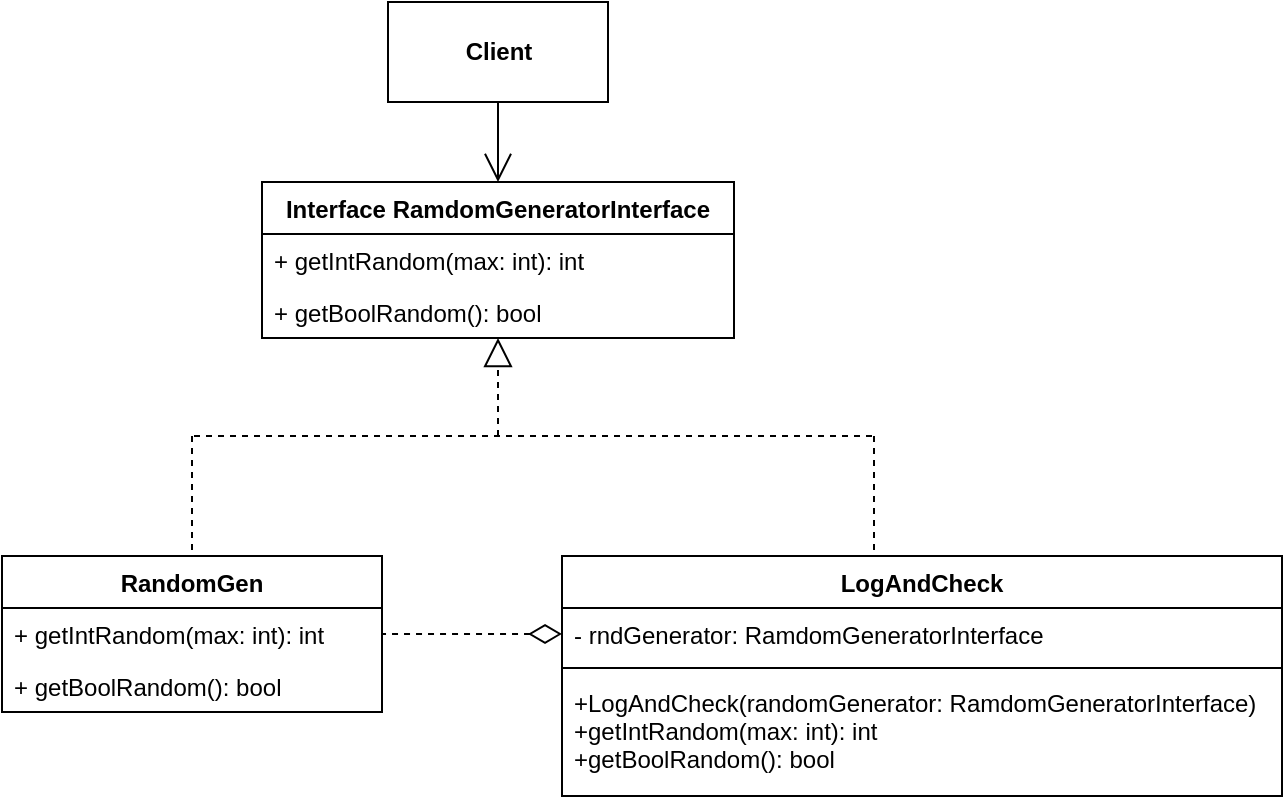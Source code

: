 <mxfile>
    <diagram id="MH7IjCSKnYvuyGCsRJ2q" name="Страница 1">
        <mxGraphModel dx="878" dy="677" grid="1" gridSize="10" guides="1" tooltips="1" connect="1" arrows="1" fold="1" page="1" pageScale="1" pageWidth="827" pageHeight="1169" math="0" shadow="0">
            <root>
                <mxCell id="0"/>
                <mxCell id="1" parent="0"/>
                <mxCell id="0B8XcpLmZeM8LR3Uv71j-1" value="&lt;b&gt;Client&lt;/b&gt;" style="html=1;" parent="1" vertex="1">
                    <mxGeometry x="273" y="110" width="110" height="50" as="geometry"/>
                </mxCell>
                <mxCell id="0B8XcpLmZeM8LR3Uv71j-2" value="Interface RamdomGeneratorInterface" style="swimlane;fontStyle=1;childLayout=stackLayout;horizontal=1;startSize=26;fillColor=none;horizontalStack=0;resizeParent=1;resizeParentMax=0;resizeLast=0;collapsible=1;marginBottom=0;" parent="1" vertex="1">
                    <mxGeometry x="210" y="200" width="236" height="78" as="geometry"/>
                </mxCell>
                <mxCell id="0B8XcpLmZeM8LR3Uv71j-3" value="+ getIntRandom(max: int): int&#10; " style="text;strokeColor=none;fillColor=none;align=left;verticalAlign=top;spacingLeft=4;spacingRight=4;overflow=hidden;rotatable=0;points=[[0,0.5],[1,0.5]];portConstraint=eastwest;" parent="0B8XcpLmZeM8LR3Uv71j-2" vertex="1">
                    <mxGeometry y="26" width="236" height="26" as="geometry"/>
                </mxCell>
                <mxCell id="0B8XcpLmZeM8LR3Uv71j-4" value="+ getBoolRandom(): bool" style="text;strokeColor=none;fillColor=none;align=left;verticalAlign=top;spacingLeft=4;spacingRight=4;overflow=hidden;rotatable=0;points=[[0,0.5],[1,0.5]];portConstraint=eastwest;" parent="0B8XcpLmZeM8LR3Uv71j-2" vertex="1">
                    <mxGeometry y="52" width="236" height="26" as="geometry"/>
                </mxCell>
                <mxCell id="0B8XcpLmZeM8LR3Uv71j-6" value="RandomGen" style="swimlane;fontStyle=1;childLayout=stackLayout;horizontal=1;startSize=26;fillColor=none;horizontalStack=0;resizeParent=1;resizeParentMax=0;resizeLast=0;collapsible=1;marginBottom=0;" parent="1" vertex="1">
                    <mxGeometry x="80" y="387" width="190" height="78" as="geometry"/>
                </mxCell>
                <mxCell id="0B8XcpLmZeM8LR3Uv71j-7" value="+ getIntRandom(max: int): int&#10; " style="text;strokeColor=none;fillColor=none;align=left;verticalAlign=top;spacingLeft=4;spacingRight=4;overflow=hidden;rotatable=0;points=[[0,0.5],[1,0.5]];portConstraint=eastwest;" parent="0B8XcpLmZeM8LR3Uv71j-6" vertex="1">
                    <mxGeometry y="26" width="190" height="26" as="geometry"/>
                </mxCell>
                <mxCell id="0B8XcpLmZeM8LR3Uv71j-8" value="+ getBoolRandom(): bool" style="text;strokeColor=none;fillColor=none;align=left;verticalAlign=top;spacingLeft=4;spacingRight=4;overflow=hidden;rotatable=0;points=[[0,0.5],[1,0.5]];portConstraint=eastwest;" parent="0B8XcpLmZeM8LR3Uv71j-6" vertex="1">
                    <mxGeometry y="52" width="190" height="26" as="geometry"/>
                </mxCell>
                <mxCell id="0B8XcpLmZeM8LR3Uv71j-10" value="LogAndCheck" style="swimlane;fontStyle=1;align=center;verticalAlign=top;childLayout=stackLayout;horizontal=1;startSize=26;horizontalStack=0;resizeParent=1;resizeParentMax=0;resizeLast=0;collapsible=1;marginBottom=0;" parent="1" vertex="1">
                    <mxGeometry x="360" y="387" width="360" height="120" as="geometry"/>
                </mxCell>
                <mxCell id="0B8XcpLmZeM8LR3Uv71j-11" value="- rndGenerator: RamdomGeneratorInterface" style="text;strokeColor=none;fillColor=none;align=left;verticalAlign=top;spacingLeft=4;spacingRight=4;overflow=hidden;rotatable=0;points=[[0,0.5],[1,0.5]];portConstraint=eastwest;" parent="0B8XcpLmZeM8LR3Uv71j-10" vertex="1">
                    <mxGeometry y="26" width="360" height="26" as="geometry"/>
                </mxCell>
                <mxCell id="0B8XcpLmZeM8LR3Uv71j-12" value="" style="line;strokeWidth=1;fillColor=none;align=left;verticalAlign=middle;spacingTop=-1;spacingLeft=3;spacingRight=3;rotatable=0;labelPosition=right;points=[];portConstraint=eastwest;" parent="0B8XcpLmZeM8LR3Uv71j-10" vertex="1">
                    <mxGeometry y="52" width="360" height="8" as="geometry"/>
                </mxCell>
                <mxCell id="0B8XcpLmZeM8LR3Uv71j-13" value="+LogAndCheck(randomGenerator: RamdomGeneratorInterface)&#10;+getIntRandom(max: int): int&#10;+getBoolRandom(): bool&#10;    " style="text;strokeColor=none;fillColor=none;align=left;verticalAlign=top;spacingLeft=4;spacingRight=4;overflow=hidden;rotatable=0;points=[[0,0.5],[1,0.5]];portConstraint=eastwest;" parent="0B8XcpLmZeM8LR3Uv71j-10" vertex="1">
                    <mxGeometry y="60" width="360" height="60" as="geometry"/>
                </mxCell>
                <mxCell id="0B8XcpLmZeM8LR3Uv71j-14" value="" style="endArrow=open;endFill=1;endSize=12;html=1;exitX=0.5;exitY=1;exitDx=0;exitDy=0;" parent="1" source="0B8XcpLmZeM8LR3Uv71j-1" target="0B8XcpLmZeM8LR3Uv71j-2" edge="1">
                    <mxGeometry width="160" relative="1" as="geometry">
                        <mxPoint x="244" y="330" as="sourcePoint"/>
                        <mxPoint x="404" y="330" as="targetPoint"/>
                    </mxGeometry>
                </mxCell>
                <mxCell id="0B8XcpLmZeM8LR3Uv71j-15" value="" style="endArrow=block;dashed=1;endFill=0;endSize=12;html=1;entryX=0.5;entryY=1.115;entryDx=0;entryDy=0;entryPerimeter=0;" parent="1" edge="1">
                    <mxGeometry width="160" relative="1" as="geometry">
                        <mxPoint x="328" y="327" as="sourcePoint"/>
                        <mxPoint x="328" y="277.99" as="targetPoint"/>
                    </mxGeometry>
                </mxCell>
                <mxCell id="0B8XcpLmZeM8LR3Uv71j-18" value="" style="endArrow=none;html=1;edgeStyle=orthogonalEdgeStyle;dashed=1;" parent="1" edge="1">
                    <mxGeometry relative="1" as="geometry">
                        <mxPoint x="176" y="327" as="sourcePoint"/>
                        <mxPoint x="516" y="327" as="targetPoint"/>
                    </mxGeometry>
                </mxCell>
                <mxCell id="0B8XcpLmZeM8LR3Uv71j-21" value="" style="endArrow=none;html=1;edgeStyle=orthogonalEdgeStyle;dashed=1;" parent="1" target="0B8XcpLmZeM8LR3Uv71j-6" edge="1">
                    <mxGeometry relative="1" as="geometry">
                        <mxPoint x="175" y="327" as="sourcePoint"/>
                        <mxPoint x="450" y="347" as="targetPoint"/>
                        <Array as="points">
                            <mxPoint x="175" y="347"/>
                            <mxPoint x="175" y="347"/>
                        </Array>
                    </mxGeometry>
                </mxCell>
                <mxCell id="0B8XcpLmZeM8LR3Uv71j-24" value="" style="endArrow=none;html=1;edgeStyle=orthogonalEdgeStyle;dashed=1;" parent="1" edge="1">
                    <mxGeometry relative="1" as="geometry">
                        <mxPoint x="516" y="327" as="sourcePoint"/>
                        <mxPoint x="516" y="387" as="targetPoint"/>
                        <Array as="points">
                            <mxPoint x="516" y="347"/>
                            <mxPoint x="516" y="347"/>
                        </Array>
                    </mxGeometry>
                </mxCell>
                <mxCell id="0B8XcpLmZeM8LR3Uv71j-25" value="" style="endArrow=none;html=1;endSize=12;startArrow=diamondThin;startSize=14;startFill=0;edgeStyle=orthogonalEdgeStyle;align=left;verticalAlign=bottom;dashed=1;rounded=0;endFill=0;entryX=1;entryY=0.5;entryDx=0;entryDy=0;" parent="1" edge="1" target="0B8XcpLmZeM8LR3Uv71j-7" source="0B8XcpLmZeM8LR3Uv71j-11">
                    <mxGeometry x="-0.512" y="50" relative="1" as="geometry">
                        <mxPoint x="340" y="450" as="sourcePoint"/>
                        <mxPoint x="170" y="500" as="targetPoint"/>
                        <Array as="points">
                            <mxPoint x="360" y="426"/>
                            <mxPoint x="360" y="426"/>
                        </Array>
                        <mxPoint as="offset"/>
                    </mxGeometry>
                </mxCell>
            </root>
        </mxGraphModel>
    </diagram>
</mxfile>